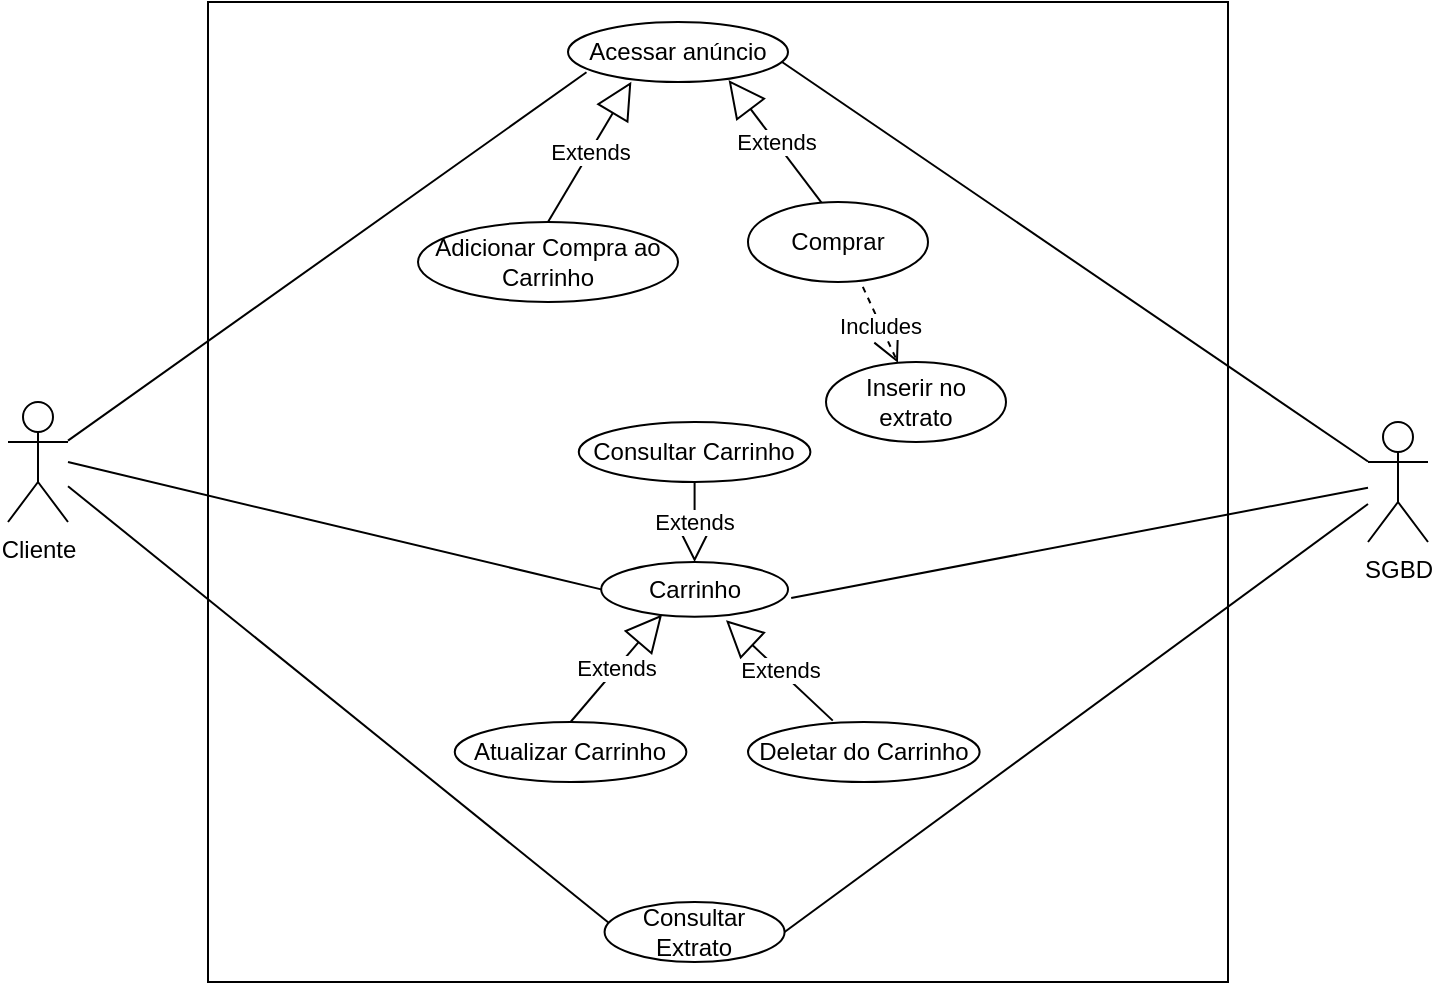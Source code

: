 <mxfile version="22.1.4" type="device">
  <diagram name="Página-1" id="gzhgaZs0IIdfzfm6OsYv">
    <mxGraphModel dx="1434" dy="764" grid="1" gridSize="10" guides="1" tooltips="1" connect="1" arrows="1" fold="1" page="1" pageScale="1" pageWidth="827" pageHeight="1169" math="0" shadow="0">
      <root>
        <mxCell id="0" />
        <mxCell id="1" parent="0" />
        <mxCell id="9fgHhbQt9UA5vTewBT_8-1" value="" style="rounded=0;whiteSpace=wrap;html=1;" vertex="1" parent="1">
          <mxGeometry x="150" y="10" width="510" height="490" as="geometry" />
        </mxCell>
        <mxCell id="9fgHhbQt9UA5vTewBT_8-2" value="Cliente" style="shape=umlActor;verticalLabelPosition=bottom;verticalAlign=top;html=1;outlineConnect=0;" vertex="1" parent="1">
          <mxGeometry x="50" y="210" width="30" height="60" as="geometry" />
        </mxCell>
        <mxCell id="9fgHhbQt9UA5vTewBT_8-3" value="Acessar anúncio" style="ellipse;whiteSpace=wrap;html=1;" vertex="1" parent="1">
          <mxGeometry x="330" y="20" width="110" height="30" as="geometry" />
        </mxCell>
        <mxCell id="9fgHhbQt9UA5vTewBT_8-16" value="Extends" style="endArrow=block;endSize=16;endFill=0;html=1;rounded=0;exitX=0.5;exitY=0;exitDx=0;exitDy=0;entryX=0.288;entryY=0.996;entryDx=0;entryDy=0;entryPerimeter=0;" edge="1" parent="1" source="9fgHhbQt9UA5vTewBT_8-156" target="9fgHhbQt9UA5vTewBT_8-3">
          <mxGeometry width="160" relative="1" as="geometry">
            <mxPoint x="330" y="270" as="sourcePoint" />
            <mxPoint x="60" y="120" as="targetPoint" />
          </mxGeometry>
        </mxCell>
        <mxCell id="9fgHhbQt9UA5vTewBT_8-24" value="" style="endArrow=none;html=1;rounded=0;entryX=0.084;entryY=0.838;entryDx=0;entryDy=0;entryPerimeter=0;" edge="1" parent="1" source="9fgHhbQt9UA5vTewBT_8-2" target="9fgHhbQt9UA5vTewBT_8-3">
          <mxGeometry width="50" height="50" relative="1" as="geometry">
            <mxPoint x="370" y="280" as="sourcePoint" />
            <mxPoint x="420" y="230" as="targetPoint" />
          </mxGeometry>
        </mxCell>
        <mxCell id="9fgHhbQt9UA5vTewBT_8-31" value="" style="endArrow=none;html=1;rounded=0;entryX=0.973;entryY=0.667;entryDx=0;entryDy=0;entryPerimeter=0;" edge="1" parent="1" source="9fgHhbQt9UA5vTewBT_8-33" target="9fgHhbQt9UA5vTewBT_8-3">
          <mxGeometry width="50" height="50" relative="1" as="geometry">
            <mxPoint x="740" y="191" as="sourcePoint" />
            <mxPoint x="350" y="220" as="targetPoint" />
          </mxGeometry>
        </mxCell>
        <mxCell id="9fgHhbQt9UA5vTewBT_8-33" value="SGBD" style="shape=umlActor;verticalLabelPosition=bottom;verticalAlign=top;html=1;outlineConnect=0;" vertex="1" parent="1">
          <mxGeometry x="730" y="220" width="30" height="60" as="geometry" />
        </mxCell>
        <mxCell id="9fgHhbQt9UA5vTewBT_8-156" value="Adicionar Compra ao Carrinho" style="ellipse;whiteSpace=wrap;html=1;" vertex="1" parent="1">
          <mxGeometry x="255" y="120" width="130" height="40" as="geometry" />
        </mxCell>
        <mxCell id="9fgHhbQt9UA5vTewBT_8-157" value="Extends" style="endArrow=block;endSize=16;endFill=0;html=1;rounded=0;entryX=0.73;entryY=0.968;entryDx=0;entryDy=0;exitX=0.421;exitY=0.045;exitDx=0;exitDy=0;exitPerimeter=0;entryPerimeter=0;" edge="1" parent="1" source="9fgHhbQt9UA5vTewBT_8-158" target="9fgHhbQt9UA5vTewBT_8-3">
          <mxGeometry width="160" relative="1" as="geometry">
            <mxPoint x="700" y="90" as="sourcePoint" />
            <mxPoint x="325" y="140" as="targetPoint" />
          </mxGeometry>
        </mxCell>
        <mxCell id="9fgHhbQt9UA5vTewBT_8-158" value="Comprar" style="ellipse;whiteSpace=wrap;html=1;" vertex="1" parent="1">
          <mxGeometry x="420" y="110" width="90" height="40" as="geometry" />
        </mxCell>
        <mxCell id="9fgHhbQt9UA5vTewBT_8-160" value="Includes" style="endArrow=open;endSize=12;dashed=1;html=1;rounded=0;exitX=0.638;exitY=1.061;exitDx=0;exitDy=0;exitPerimeter=0;" edge="1" parent="1" source="9fgHhbQt9UA5vTewBT_8-158" target="9fgHhbQt9UA5vTewBT_8-161">
          <mxGeometry x="0.001" width="160" relative="1" as="geometry">
            <mxPoint x="400" y="431" as="sourcePoint" />
            <mxPoint x="336" y="467" as="targetPoint" />
            <mxPoint as="offset" />
          </mxGeometry>
        </mxCell>
        <mxCell id="9fgHhbQt9UA5vTewBT_8-161" value="Inserir no extrato" style="ellipse;whiteSpace=wrap;html=1;" vertex="1" parent="1">
          <mxGeometry x="459" y="190" width="90" height="40" as="geometry" />
        </mxCell>
        <mxCell id="9fgHhbQt9UA5vTewBT_8-162" value="" style="endArrow=none;html=1;rounded=0;entryX=0.033;entryY=0.371;entryDx=0;entryDy=0;entryPerimeter=0;" edge="1" parent="1" source="9fgHhbQt9UA5vTewBT_8-2" target="9fgHhbQt9UA5vTewBT_8-163">
          <mxGeometry width="50" height="50" relative="1" as="geometry">
            <mxPoint x="90" y="237" as="sourcePoint" />
            <mxPoint x="120" y="260" as="targetPoint" />
          </mxGeometry>
        </mxCell>
        <mxCell id="9fgHhbQt9UA5vTewBT_8-163" value="Consultar Extrato" style="ellipse;whiteSpace=wrap;html=1;" vertex="1" parent="1">
          <mxGeometry x="348.29" y="460" width="90" height="30" as="geometry" />
        </mxCell>
        <mxCell id="9fgHhbQt9UA5vTewBT_8-167" value="" style="endArrow=none;html=1;rounded=0;entryX=1;entryY=0.5;entryDx=0;entryDy=0;" edge="1" parent="1" source="9fgHhbQt9UA5vTewBT_8-33" target="9fgHhbQt9UA5vTewBT_8-163">
          <mxGeometry width="50" height="50" relative="1" as="geometry">
            <mxPoint x="90" y="253" as="sourcePoint" />
            <mxPoint x="363" y="301" as="targetPoint" />
          </mxGeometry>
        </mxCell>
        <mxCell id="9fgHhbQt9UA5vTewBT_8-170" value="Carrinho" style="ellipse;whiteSpace=wrap;html=1;" vertex="1" parent="1">
          <mxGeometry x="346.59" y="290" width="93.41" height="27.38" as="geometry" />
        </mxCell>
        <mxCell id="9fgHhbQt9UA5vTewBT_8-171" value="" style="endArrow=none;html=1;rounded=0;entryX=0;entryY=0.5;entryDx=0;entryDy=0;" edge="1" parent="1" target="9fgHhbQt9UA5vTewBT_8-170">
          <mxGeometry width="50" height="50" relative="1" as="geometry">
            <mxPoint x="80" y="240" as="sourcePoint" />
            <mxPoint x="382" y="361" as="targetPoint" />
          </mxGeometry>
        </mxCell>
        <mxCell id="9fgHhbQt9UA5vTewBT_8-174" value="Extends" style="endArrow=block;endSize=16;endFill=0;html=1;rounded=0;entryX=0.668;entryY=1.064;entryDx=0;entryDy=0;entryPerimeter=0;exitX=0.366;exitY=-0.023;exitDx=0;exitDy=0;exitPerimeter=0;" edge="1" parent="1" source="9fgHhbQt9UA5vTewBT_8-184" target="9fgHhbQt9UA5vTewBT_8-170">
          <mxGeometry width="160" relative="1" as="geometry">
            <mxPoint x="448.177" y="340.0" as="sourcePoint" />
            <mxPoint x="328" y="190" as="targetPoint" />
          </mxGeometry>
        </mxCell>
        <mxCell id="9fgHhbQt9UA5vTewBT_8-176" value="Atualizar Carrinho" style="ellipse;whiteSpace=wrap;html=1;" vertex="1" parent="1">
          <mxGeometry x="273.38" y="370" width="115.81" height="30" as="geometry" />
        </mxCell>
        <mxCell id="9fgHhbQt9UA5vTewBT_8-177" value="Extends" style="endArrow=block;endSize=16;endFill=0;html=1;rounded=0;entryX=0.326;entryY=0.96;entryDx=0;entryDy=0;entryPerimeter=0;exitX=0.5;exitY=0;exitDx=0;exitDy=0;" edge="1" parent="1" source="9fgHhbQt9UA5vTewBT_8-176" target="9fgHhbQt9UA5vTewBT_8-170">
          <mxGeometry x="0.001" width="160" relative="1" as="geometry">
            <mxPoint x="90" y="370" as="sourcePoint" />
            <mxPoint x="395" y="312" as="targetPoint" />
            <mxPoint as="offset" />
          </mxGeometry>
        </mxCell>
        <mxCell id="9fgHhbQt9UA5vTewBT_8-181" value="Extends" style="endArrow=block;endSize=16;endFill=0;html=1;rounded=0;entryX=0.5;entryY=0;entryDx=0;entryDy=0;exitX=0.5;exitY=1;exitDx=0;exitDy=0;" edge="1" parent="1" source="9fgHhbQt9UA5vTewBT_8-185" target="9fgHhbQt9UA5vTewBT_8-170">
          <mxGeometry x="0.001" width="160" relative="1" as="geometry">
            <mxPoint x="387.905" y="220.0" as="sourcePoint" />
            <mxPoint x="367" y="256" as="targetPoint" />
            <mxPoint as="offset" />
          </mxGeometry>
        </mxCell>
        <mxCell id="9fgHhbQt9UA5vTewBT_8-182" value="" style="endArrow=none;html=1;rounded=0;entryX=1.017;entryY=0.657;entryDx=0;entryDy=0;entryPerimeter=0;" edge="1" parent="1" source="9fgHhbQt9UA5vTewBT_8-33" target="9fgHhbQt9UA5vTewBT_8-170">
          <mxGeometry width="50" height="50" relative="1" as="geometry">
            <mxPoint x="320" y="310" as="sourcePoint" />
            <mxPoint x="370" y="260" as="targetPoint" />
          </mxGeometry>
        </mxCell>
        <mxCell id="9fgHhbQt9UA5vTewBT_8-184" value="Deletar do Carrinho" style="ellipse;whiteSpace=wrap;html=1;" vertex="1" parent="1">
          <mxGeometry x="420" y="370" width="115.81" height="30" as="geometry" />
        </mxCell>
        <mxCell id="9fgHhbQt9UA5vTewBT_8-185" value="Consultar Carrinho" style="ellipse;whiteSpace=wrap;html=1;" vertex="1" parent="1">
          <mxGeometry x="335.39" y="220" width="115.81" height="30" as="geometry" />
        </mxCell>
      </root>
    </mxGraphModel>
  </diagram>
</mxfile>
